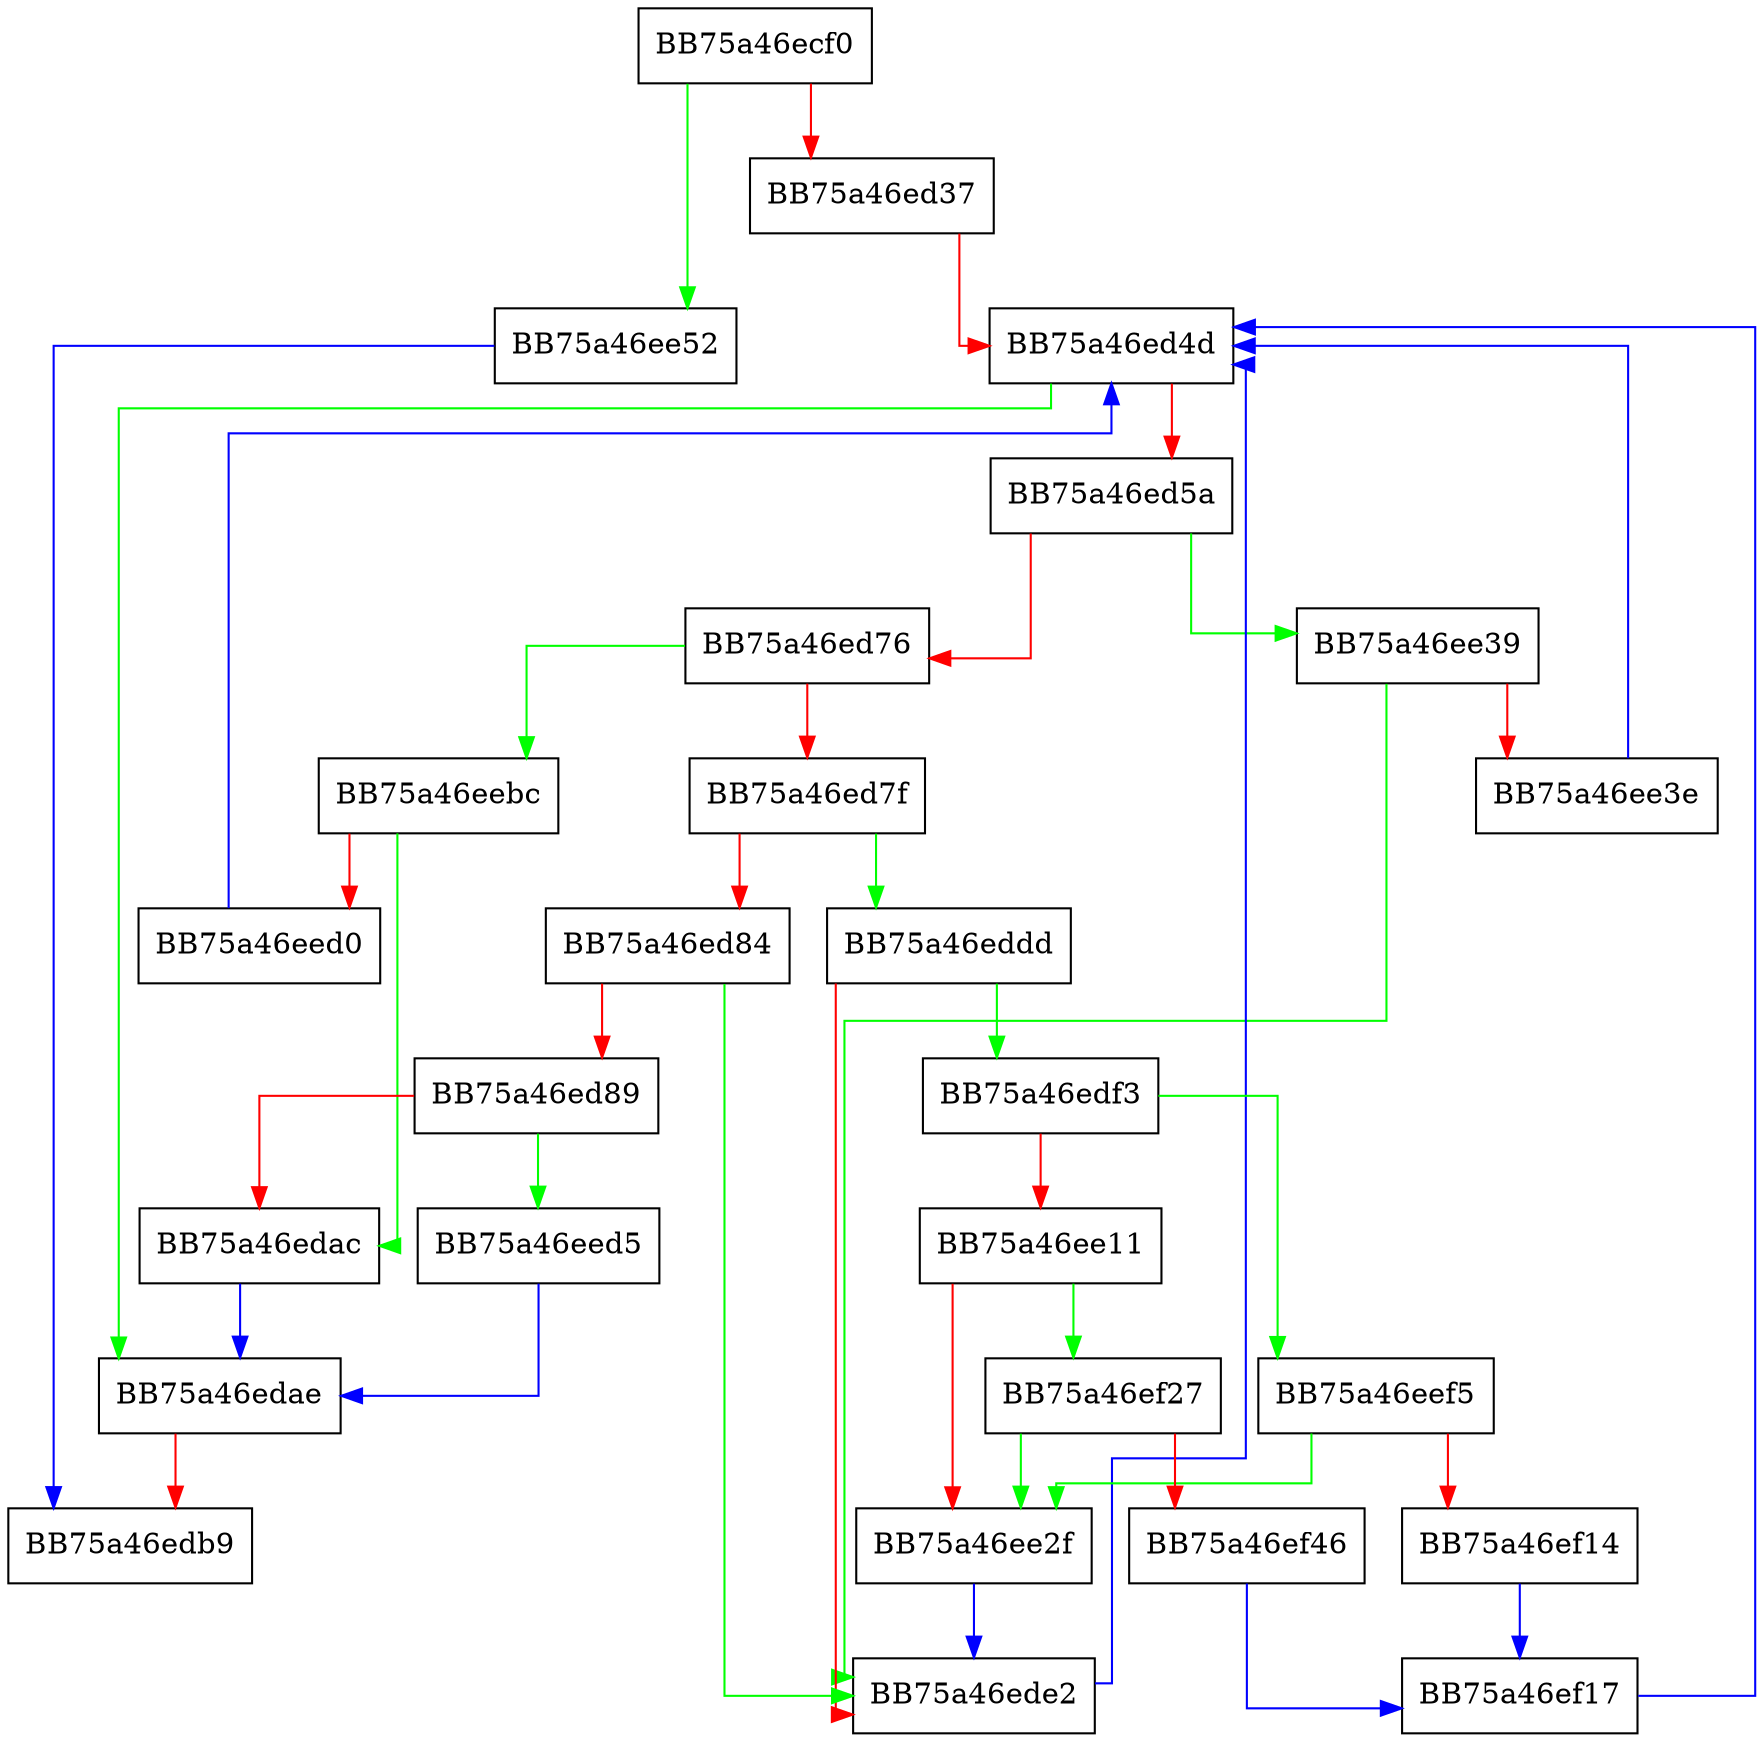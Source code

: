 digraph parse_set {
  node [shape="box"];
  graph [splines=ortho];
  BB75a46ecf0 -> BB75a46ee52 [color="green"];
  BB75a46ecf0 -> BB75a46ed37 [color="red"];
  BB75a46ed37 -> BB75a46ed4d [color="red"];
  BB75a46ed4d -> BB75a46edae [color="green"];
  BB75a46ed4d -> BB75a46ed5a [color="red"];
  BB75a46ed5a -> BB75a46ee39 [color="green"];
  BB75a46ed5a -> BB75a46ed76 [color="red"];
  BB75a46ed76 -> BB75a46eebc [color="green"];
  BB75a46ed76 -> BB75a46ed7f [color="red"];
  BB75a46ed7f -> BB75a46eddd [color="green"];
  BB75a46ed7f -> BB75a46ed84 [color="red"];
  BB75a46ed84 -> BB75a46ede2 [color="green"];
  BB75a46ed84 -> BB75a46ed89 [color="red"];
  BB75a46ed89 -> BB75a46eed5 [color="green"];
  BB75a46ed89 -> BB75a46edac [color="red"];
  BB75a46edac -> BB75a46edae [color="blue"];
  BB75a46edae -> BB75a46edb9 [color="red"];
  BB75a46eddd -> BB75a46edf3 [color="green"];
  BB75a46eddd -> BB75a46ede2 [color="red"];
  BB75a46ede2 -> BB75a46ed4d [color="blue"];
  BB75a46edf3 -> BB75a46eef5 [color="green"];
  BB75a46edf3 -> BB75a46ee11 [color="red"];
  BB75a46ee11 -> BB75a46ef27 [color="green"];
  BB75a46ee11 -> BB75a46ee2f [color="red"];
  BB75a46ee2f -> BB75a46ede2 [color="blue"];
  BB75a46ee39 -> BB75a46ede2 [color="green"];
  BB75a46ee39 -> BB75a46ee3e [color="red"];
  BB75a46ee3e -> BB75a46ed4d [color="blue"];
  BB75a46ee52 -> BB75a46edb9 [color="blue"];
  BB75a46eebc -> BB75a46edac [color="green"];
  BB75a46eebc -> BB75a46eed0 [color="red"];
  BB75a46eed0 -> BB75a46ed4d [color="blue"];
  BB75a46eed5 -> BB75a46edae [color="blue"];
  BB75a46eef5 -> BB75a46ee2f [color="green"];
  BB75a46eef5 -> BB75a46ef14 [color="red"];
  BB75a46ef14 -> BB75a46ef17 [color="blue"];
  BB75a46ef17 -> BB75a46ed4d [color="blue"];
  BB75a46ef27 -> BB75a46ee2f [color="green"];
  BB75a46ef27 -> BB75a46ef46 [color="red"];
  BB75a46ef46 -> BB75a46ef17 [color="blue"];
}